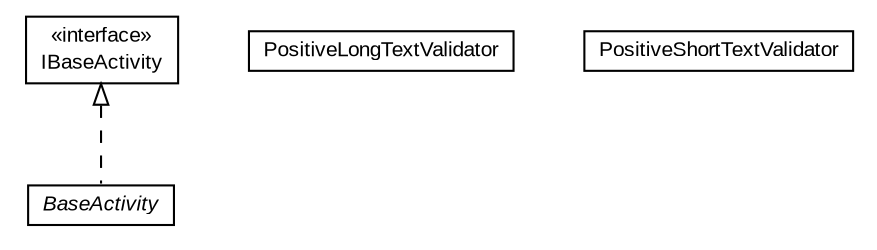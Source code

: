 #!/usr/local/bin/dot
#
# Class diagram 
# Generated by UMLGraph version R5_6-24-gf6e263 (http://www.umlgraph.org/)
#

digraph G {
	edge [fontname="arial",fontsize=10,labelfontname="arial",labelfontsize=10];
	node [fontname="arial",fontsize=10,shape=plaintext];
	nodesep=0.25;
	ranksep=0.5;
	// org.osmdroid.model.BaseActivity
	c1775 [label=<<table title="org.osmdroid.model.BaseActivity" border="0" cellborder="1" cellspacing="0" cellpadding="2" port="p" href="./BaseActivity.html">
		<tr><td><table border="0" cellspacing="0" cellpadding="1">
<tr><td align="center" balign="center"><font face="arial italic"> BaseActivity </font></td></tr>
		</table></td></tr>
		</table>>, URL="./BaseActivity.html", fontname="arial", fontcolor="black", fontsize=10.0];
	// org.osmdroid.model.IBaseActivity
	c1776 [label=<<table title="org.osmdroid.model.IBaseActivity" border="0" cellborder="1" cellspacing="0" cellpadding="2" port="p" href="./IBaseActivity.html">
		<tr><td><table border="0" cellspacing="0" cellpadding="1">
<tr><td align="center" balign="center"> &#171;interface&#187; </td></tr>
<tr><td align="center" balign="center"> IBaseActivity </td></tr>
		</table></td></tr>
		</table>>, URL="./IBaseActivity.html", fontname="arial", fontcolor="black", fontsize=10.0];
	// org.osmdroid.model.PositiveLongTextValidator
	c1777 [label=<<table title="org.osmdroid.model.PositiveLongTextValidator" border="0" cellborder="1" cellspacing="0" cellpadding="2" port="p" href="./PositiveLongTextValidator.html">
		<tr><td><table border="0" cellspacing="0" cellpadding="1">
<tr><td align="center" balign="center"> PositiveLongTextValidator </td></tr>
		</table></td></tr>
		</table>>, URL="./PositiveLongTextValidator.html", fontname="arial", fontcolor="black", fontsize=10.0];
	// org.osmdroid.model.PositiveShortTextValidator
	c1778 [label=<<table title="org.osmdroid.model.PositiveShortTextValidator" border="0" cellborder="1" cellspacing="0" cellpadding="2" port="p" href="./PositiveShortTextValidator.html">
		<tr><td><table border="0" cellspacing="0" cellpadding="1">
<tr><td align="center" balign="center"> PositiveShortTextValidator </td></tr>
		</table></td></tr>
		</table>>, URL="./PositiveShortTextValidator.html", fontname="arial", fontcolor="black", fontsize=10.0];
	//org.osmdroid.model.BaseActivity implements org.osmdroid.model.IBaseActivity
	c1776:p -> c1775:p [dir=back,arrowtail=empty,style=dashed];
}

